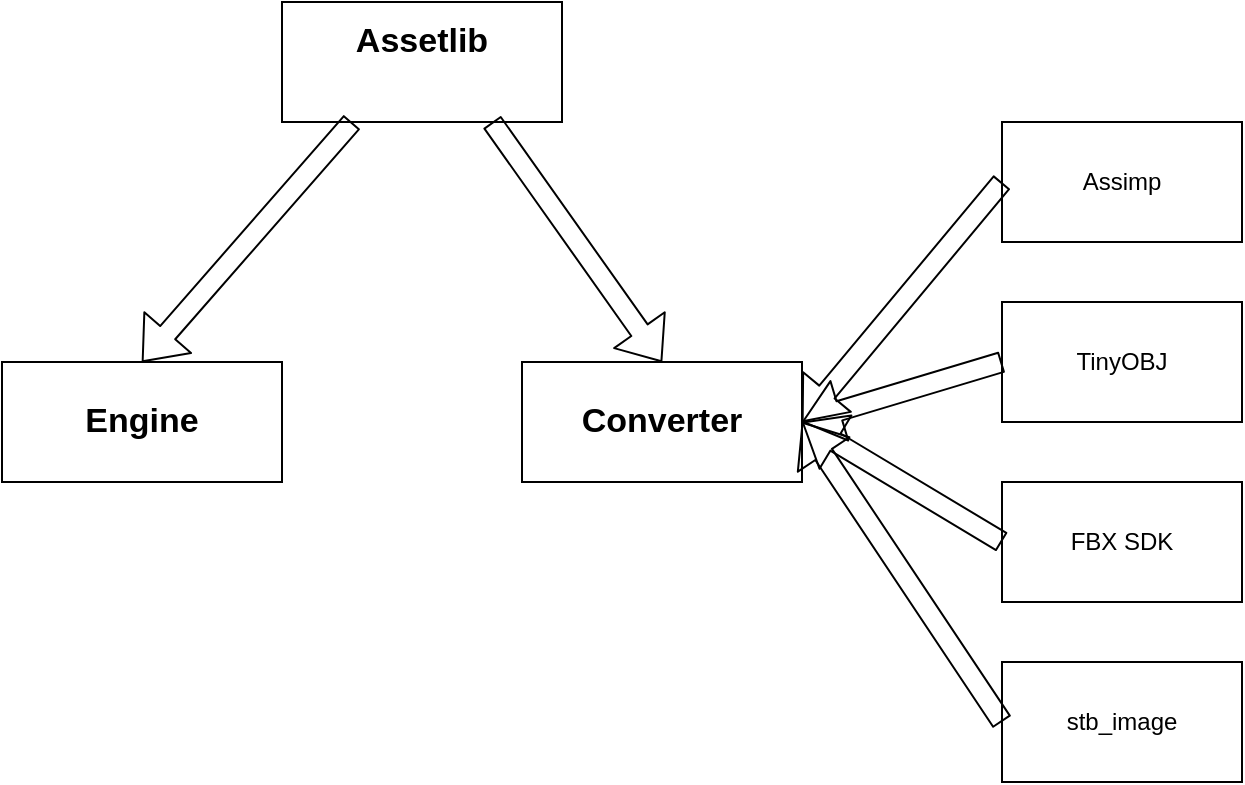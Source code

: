 <mxfile version="13.8.8" type="device"><diagram id="xavLt3keOgy3rKo3dEt6" name="Page-1"><mxGraphModel dx="1422" dy="762" grid="1" gridSize="10" guides="1" tooltips="1" connect="1" arrows="1" fold="1" page="1" pageScale="1" pageWidth="827" pageHeight="1169" math="0" shadow="0"><root><mxCell id="0"/><mxCell id="1" parent="0"/><mxCell id="GpQPzjJ4PtHW2yQ6Ifwf-1" value="&lt;b style=&quot;font-size: 17px&quot;&gt;&lt;font style=&quot;font-size: 17px&quot;&gt;Assetlib&lt;br&gt;&lt;br&gt;&lt;/font&gt;&lt;/b&gt;" style="rounded=0;whiteSpace=wrap;html=1;" vertex="1" parent="1"><mxGeometry x="330" y="170" width="140" height="60" as="geometry"/></mxCell><mxCell id="GpQPzjJ4PtHW2yQ6Ifwf-2" value="&lt;b style=&quot;font-size: 17px&quot;&gt;&lt;font style=&quot;font-size: 17px&quot;&gt;Engine&lt;br&gt;&lt;/font&gt;&lt;/b&gt;" style="rounded=0;whiteSpace=wrap;html=1;" vertex="1" parent="1"><mxGeometry x="190" y="350" width="140" height="60" as="geometry"/></mxCell><mxCell id="GpQPzjJ4PtHW2yQ6Ifwf-4" value="&lt;b style=&quot;font-size: 17px&quot;&gt;&lt;font style=&quot;font-size: 17px&quot;&gt;Converter&lt;br&gt;&lt;/font&gt;&lt;/b&gt;" style="rounded=0;whiteSpace=wrap;html=1;" vertex="1" parent="1"><mxGeometry x="450" y="350" width="140" height="60" as="geometry"/></mxCell><mxCell id="GpQPzjJ4PtHW2yQ6Ifwf-5" value="" style="shape=flexArrow;endArrow=classic;html=1;entryX=0.5;entryY=0;entryDx=0;entryDy=0;" edge="1" parent="1" target="GpQPzjJ4PtHW2yQ6Ifwf-2"><mxGeometry width="50" height="50" relative="1" as="geometry"><mxPoint x="365" y="230" as="sourcePoint"/><mxPoint x="440" y="360" as="targetPoint"/></mxGeometry></mxCell><mxCell id="GpQPzjJ4PtHW2yQ6Ifwf-6" value="" style="shape=flexArrow;endArrow=classic;html=1;exitX=0.75;exitY=1;exitDx=0;exitDy=0;entryX=0.5;entryY=0;entryDx=0;entryDy=0;" edge="1" parent="1" source="GpQPzjJ4PtHW2yQ6Ifwf-1" target="GpQPzjJ4PtHW2yQ6Ifwf-4"><mxGeometry width="50" height="50" relative="1" as="geometry"><mxPoint x="420" y="270" as="sourcePoint"/><mxPoint x="470" y="220" as="targetPoint"/><Array as="points"/></mxGeometry></mxCell><mxCell id="GpQPzjJ4PtHW2yQ6Ifwf-7" value="Assimp" style="rounded=0;whiteSpace=wrap;html=1;" vertex="1" parent="1"><mxGeometry x="690" y="230" width="120" height="60" as="geometry"/></mxCell><mxCell id="GpQPzjJ4PtHW2yQ6Ifwf-8" value="TinyOBJ" style="rounded=0;whiteSpace=wrap;html=1;" vertex="1" parent="1"><mxGeometry x="690" y="320" width="120" height="60" as="geometry"/></mxCell><mxCell id="GpQPzjJ4PtHW2yQ6Ifwf-9" value="FBX SDK" style="rounded=0;whiteSpace=wrap;html=1;" vertex="1" parent="1"><mxGeometry x="690" y="410" width="120" height="60" as="geometry"/></mxCell><mxCell id="GpQPzjJ4PtHW2yQ6Ifwf-10" value="stb_image" style="rounded=0;whiteSpace=wrap;html=1;" vertex="1" parent="1"><mxGeometry x="690" y="500" width="120" height="60" as="geometry"/></mxCell><mxCell id="GpQPzjJ4PtHW2yQ6Ifwf-12" value="" style="shape=flexArrow;endArrow=classic;html=1;exitX=0;exitY=0.5;exitDx=0;exitDy=0;entryX=1;entryY=0.5;entryDx=0;entryDy=0;" edge="1" parent="1" source="GpQPzjJ4PtHW2yQ6Ifwf-7" target="GpQPzjJ4PtHW2yQ6Ifwf-4"><mxGeometry width="50" height="50" relative="1" as="geometry"><mxPoint x="390" y="310" as="sourcePoint"/><mxPoint x="440" y="260" as="targetPoint"/></mxGeometry></mxCell><mxCell id="GpQPzjJ4PtHW2yQ6Ifwf-13" value="" style="shape=flexArrow;endArrow=classic;html=1;exitX=0;exitY=0.5;exitDx=0;exitDy=0;entryX=1;entryY=0.5;entryDx=0;entryDy=0;" edge="1" parent="1" source="GpQPzjJ4PtHW2yQ6Ifwf-8" target="GpQPzjJ4PtHW2yQ6Ifwf-4"><mxGeometry width="50" height="50" relative="1" as="geometry"><mxPoint x="390" y="310" as="sourcePoint"/><mxPoint x="440" y="260" as="targetPoint"/></mxGeometry></mxCell><mxCell id="GpQPzjJ4PtHW2yQ6Ifwf-14" value="" style="shape=flexArrow;endArrow=classic;html=1;exitX=0;exitY=0.5;exitDx=0;exitDy=0;entryX=1;entryY=0.5;entryDx=0;entryDy=0;" edge="1" parent="1" source="GpQPzjJ4PtHW2yQ6Ifwf-9" target="GpQPzjJ4PtHW2yQ6Ifwf-4"><mxGeometry width="50" height="50" relative="1" as="geometry"><mxPoint x="550" y="500" as="sourcePoint"/><mxPoint x="600" y="450" as="targetPoint"/></mxGeometry></mxCell><mxCell id="GpQPzjJ4PtHW2yQ6Ifwf-15" value="" style="shape=flexArrow;endArrow=classic;html=1;exitX=0;exitY=0.5;exitDx=0;exitDy=0;" edge="1" parent="1" source="GpQPzjJ4PtHW2yQ6Ifwf-10"><mxGeometry width="50" height="50" relative="1" as="geometry"><mxPoint x="570" y="540" as="sourcePoint"/><mxPoint x="590" y="380" as="targetPoint"/></mxGeometry></mxCell></root></mxGraphModel></diagram></mxfile>